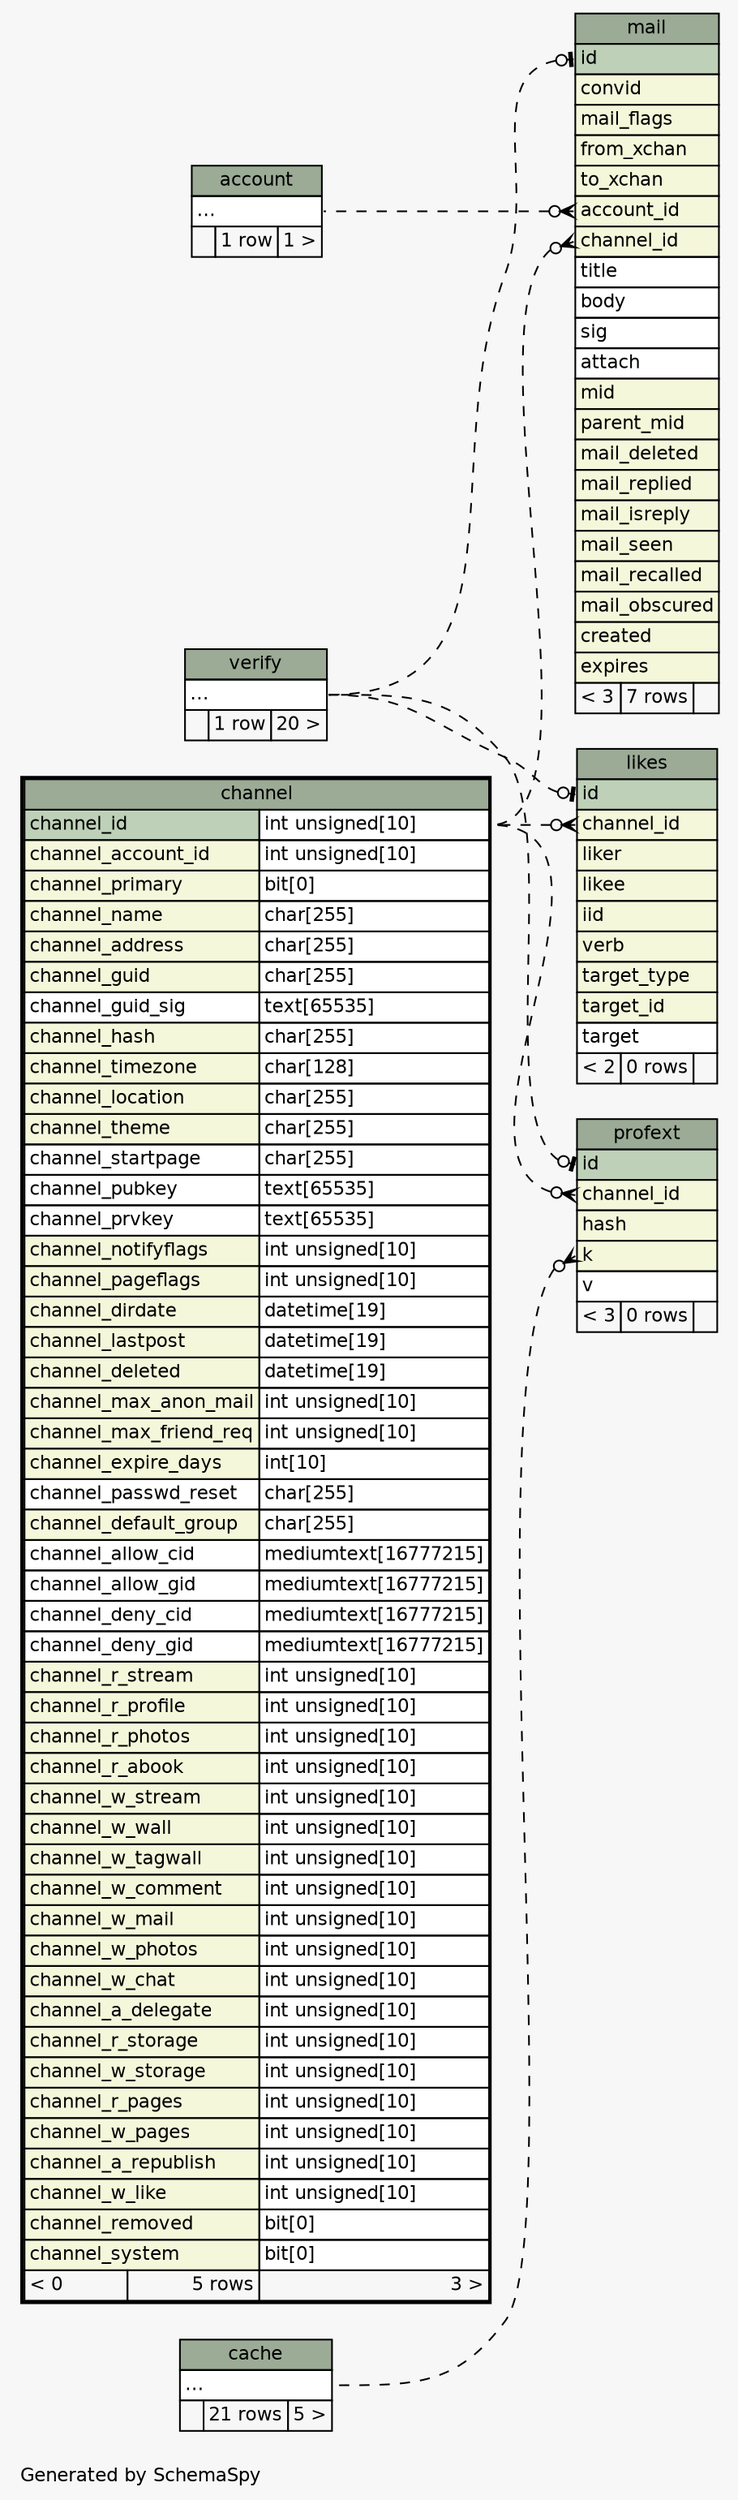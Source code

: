 // dot 2.26.3 on Linux 3.2.0-4-686-pae
// SchemaSpy rev 590
digraph "impliedTwoDegreesRelationshipsDiagram" {
  graph [
    rankdir="RL"
    bgcolor="#f7f7f7"
    label="\nGenerated by SchemaSpy"
    labeljust="l"
    nodesep="0.18"
    ranksep="0.46"
    fontname="Helvetica"
    fontsize="11"
  ];
  node [
    fontname="Helvetica"
    fontsize="11"
    shape="plaintext"
  ];
  edge [
    arrowsize="0.8"
  ];
  "likes":"channel_id":w -> "channel":"channel_id.type":e [arrowhead=none dir=back arrowtail=crowodot style=dashed];
  "likes":"id":w -> "verify":"elipses":e [arrowhead=none dir=back arrowtail=teeodot style=dashed];
  "mail":"account_id":w -> "account":"elipses":e [arrowhead=none dir=back arrowtail=crowodot style=dashed];
  "mail":"channel_id":w -> "channel":"channel_id.type":e [arrowhead=none dir=back arrowtail=crowodot style=dashed];
  "mail":"id":w -> "verify":"elipses":e [arrowhead=none dir=back arrowtail=teeodot style=dashed];
  "profext":"channel_id":w -> "channel":"channel_id.type":e [arrowhead=none dir=back arrowtail=crowodot style=dashed];
  "profext":"id":w -> "verify":"elipses":e [arrowhead=none dir=back arrowtail=teeodot style=dashed];
  "profext":"k":w -> "cache":"elipses":e [arrowhead=none dir=back arrowtail=crowodot style=dashed];
  "account" [
    label=<
    <TABLE BORDER="0" CELLBORDER="1" CELLSPACING="0" BGCOLOR="#ffffff">
      <TR><TD COLSPAN="3" BGCOLOR="#9bab96" ALIGN="CENTER">account</TD></TR>
      <TR><TD PORT="elipses" COLSPAN="3" ALIGN="LEFT">...</TD></TR>
      <TR><TD ALIGN="LEFT" BGCOLOR="#f7f7f7">  </TD><TD ALIGN="RIGHT" BGCOLOR="#f7f7f7">1 row</TD><TD ALIGN="RIGHT" BGCOLOR="#f7f7f7">1 &gt;</TD></TR>
    </TABLE>>
    URL="account.html"
    tooltip="account"
  ];
  "cache" [
    label=<
    <TABLE BORDER="0" CELLBORDER="1" CELLSPACING="0" BGCOLOR="#ffffff">
      <TR><TD COLSPAN="3" BGCOLOR="#9bab96" ALIGN="CENTER">cache</TD></TR>
      <TR><TD PORT="elipses" COLSPAN="3" ALIGN="LEFT">...</TD></TR>
      <TR><TD ALIGN="LEFT" BGCOLOR="#f7f7f7">  </TD><TD ALIGN="RIGHT" BGCOLOR="#f7f7f7">21 rows</TD><TD ALIGN="RIGHT" BGCOLOR="#f7f7f7">5 &gt;</TD></TR>
    </TABLE>>
    URL="cache.html"
    tooltip="cache"
  ];
  "channel" [
    label=<
    <TABLE BORDER="2" CELLBORDER="1" CELLSPACING="0" BGCOLOR="#ffffff">
      <TR><TD COLSPAN="3" BGCOLOR="#9bab96" ALIGN="CENTER">channel</TD></TR>
      <TR><TD PORT="channel_id" COLSPAN="2" BGCOLOR="#bed1b8" ALIGN="LEFT">channel_id</TD><TD PORT="channel_id.type" ALIGN="LEFT">int unsigned[10]</TD></TR>
      <TR><TD PORT="channel_account_id" COLSPAN="2" BGCOLOR="#f4f7da" ALIGN="LEFT">channel_account_id</TD><TD PORT="channel_account_id.type" ALIGN="LEFT">int unsigned[10]</TD></TR>
      <TR><TD PORT="channel_primary" COLSPAN="2" BGCOLOR="#f4f7da" ALIGN="LEFT">channel_primary</TD><TD PORT="channel_primary.type" ALIGN="LEFT">bit[0]</TD></TR>
      <TR><TD PORT="channel_name" COLSPAN="2" BGCOLOR="#f4f7da" ALIGN="LEFT">channel_name</TD><TD PORT="channel_name.type" ALIGN="LEFT">char[255]</TD></TR>
      <TR><TD PORT="channel_address" COLSPAN="2" BGCOLOR="#f4f7da" ALIGN="LEFT">channel_address</TD><TD PORT="channel_address.type" ALIGN="LEFT">char[255]</TD></TR>
      <TR><TD PORT="channel_guid" COLSPAN="2" BGCOLOR="#f4f7da" ALIGN="LEFT">channel_guid</TD><TD PORT="channel_guid.type" ALIGN="LEFT">char[255]</TD></TR>
      <TR><TD PORT="channel_guid_sig" COLSPAN="2" ALIGN="LEFT">channel_guid_sig</TD><TD PORT="channel_guid_sig.type" ALIGN="LEFT">text[65535]</TD></TR>
      <TR><TD PORT="channel_hash" COLSPAN="2" BGCOLOR="#f4f7da" ALIGN="LEFT">channel_hash</TD><TD PORT="channel_hash.type" ALIGN="LEFT">char[255]</TD></TR>
      <TR><TD PORT="channel_timezone" COLSPAN="2" BGCOLOR="#f4f7da" ALIGN="LEFT">channel_timezone</TD><TD PORT="channel_timezone.type" ALIGN="LEFT">char[128]</TD></TR>
      <TR><TD PORT="channel_location" COLSPAN="2" BGCOLOR="#f4f7da" ALIGN="LEFT">channel_location</TD><TD PORT="channel_location.type" ALIGN="LEFT">char[255]</TD></TR>
      <TR><TD PORT="channel_theme" COLSPAN="2" BGCOLOR="#f4f7da" ALIGN="LEFT">channel_theme</TD><TD PORT="channel_theme.type" ALIGN="LEFT">char[255]</TD></TR>
      <TR><TD PORT="channel_startpage" COLSPAN="2" ALIGN="LEFT">channel_startpage</TD><TD PORT="channel_startpage.type" ALIGN="LEFT">char[255]</TD></TR>
      <TR><TD PORT="channel_pubkey" COLSPAN="2" ALIGN="LEFT">channel_pubkey</TD><TD PORT="channel_pubkey.type" ALIGN="LEFT">text[65535]</TD></TR>
      <TR><TD PORT="channel_prvkey" COLSPAN="2" ALIGN="LEFT">channel_prvkey</TD><TD PORT="channel_prvkey.type" ALIGN="LEFT">text[65535]</TD></TR>
      <TR><TD PORT="channel_notifyflags" COLSPAN="2" BGCOLOR="#f4f7da" ALIGN="LEFT">channel_notifyflags</TD><TD PORT="channel_notifyflags.type" ALIGN="LEFT">int unsigned[10]</TD></TR>
      <TR><TD PORT="channel_pageflags" COLSPAN="2" BGCOLOR="#f4f7da" ALIGN="LEFT">channel_pageflags</TD><TD PORT="channel_pageflags.type" ALIGN="LEFT">int unsigned[10]</TD></TR>
      <TR><TD PORT="channel_dirdate" COLSPAN="2" BGCOLOR="#f4f7da" ALIGN="LEFT">channel_dirdate</TD><TD PORT="channel_dirdate.type" ALIGN="LEFT">datetime[19]</TD></TR>
      <TR><TD PORT="channel_lastpost" COLSPAN="2" BGCOLOR="#f4f7da" ALIGN="LEFT">channel_lastpost</TD><TD PORT="channel_lastpost.type" ALIGN="LEFT">datetime[19]</TD></TR>
      <TR><TD PORT="channel_deleted" COLSPAN="2" BGCOLOR="#f4f7da" ALIGN="LEFT">channel_deleted</TD><TD PORT="channel_deleted.type" ALIGN="LEFT">datetime[19]</TD></TR>
      <TR><TD PORT="channel_max_anon_mail" COLSPAN="2" BGCOLOR="#f4f7da" ALIGN="LEFT">channel_max_anon_mail</TD><TD PORT="channel_max_anon_mail.type" ALIGN="LEFT">int unsigned[10]</TD></TR>
      <TR><TD PORT="channel_max_friend_req" COLSPAN="2" BGCOLOR="#f4f7da" ALIGN="LEFT">channel_max_friend_req</TD><TD PORT="channel_max_friend_req.type" ALIGN="LEFT">int unsigned[10]</TD></TR>
      <TR><TD PORT="channel_expire_days" COLSPAN="2" BGCOLOR="#f4f7da" ALIGN="LEFT">channel_expire_days</TD><TD PORT="channel_expire_days.type" ALIGN="LEFT">int[10]</TD></TR>
      <TR><TD PORT="channel_passwd_reset" COLSPAN="2" ALIGN="LEFT">channel_passwd_reset</TD><TD PORT="channel_passwd_reset.type" ALIGN="LEFT">char[255]</TD></TR>
      <TR><TD PORT="channel_default_group" COLSPAN="2" BGCOLOR="#f4f7da" ALIGN="LEFT">channel_default_group</TD><TD PORT="channel_default_group.type" ALIGN="LEFT">char[255]</TD></TR>
      <TR><TD PORT="channel_allow_cid" COLSPAN="2" ALIGN="LEFT">channel_allow_cid</TD><TD PORT="channel_allow_cid.type" ALIGN="LEFT">mediumtext[16777215]</TD></TR>
      <TR><TD PORT="channel_allow_gid" COLSPAN="2" ALIGN="LEFT">channel_allow_gid</TD><TD PORT="channel_allow_gid.type" ALIGN="LEFT">mediumtext[16777215]</TD></TR>
      <TR><TD PORT="channel_deny_cid" COLSPAN="2" ALIGN="LEFT">channel_deny_cid</TD><TD PORT="channel_deny_cid.type" ALIGN="LEFT">mediumtext[16777215]</TD></TR>
      <TR><TD PORT="channel_deny_gid" COLSPAN="2" ALIGN="LEFT">channel_deny_gid</TD><TD PORT="channel_deny_gid.type" ALIGN="LEFT">mediumtext[16777215]</TD></TR>
      <TR><TD PORT="channel_r_stream" COLSPAN="2" BGCOLOR="#f4f7da" ALIGN="LEFT">channel_r_stream</TD><TD PORT="channel_r_stream.type" ALIGN="LEFT">int unsigned[10]</TD></TR>
      <TR><TD PORT="channel_r_profile" COLSPAN="2" BGCOLOR="#f4f7da" ALIGN="LEFT">channel_r_profile</TD><TD PORT="channel_r_profile.type" ALIGN="LEFT">int unsigned[10]</TD></TR>
      <TR><TD PORT="channel_r_photos" COLSPAN="2" BGCOLOR="#f4f7da" ALIGN="LEFT">channel_r_photos</TD><TD PORT="channel_r_photos.type" ALIGN="LEFT">int unsigned[10]</TD></TR>
      <TR><TD PORT="channel_r_abook" COLSPAN="2" BGCOLOR="#f4f7da" ALIGN="LEFT">channel_r_abook</TD><TD PORT="channel_r_abook.type" ALIGN="LEFT">int unsigned[10]</TD></TR>
      <TR><TD PORT="channel_w_stream" COLSPAN="2" BGCOLOR="#f4f7da" ALIGN="LEFT">channel_w_stream</TD><TD PORT="channel_w_stream.type" ALIGN="LEFT">int unsigned[10]</TD></TR>
      <TR><TD PORT="channel_w_wall" COLSPAN="2" BGCOLOR="#f4f7da" ALIGN="LEFT">channel_w_wall</TD><TD PORT="channel_w_wall.type" ALIGN="LEFT">int unsigned[10]</TD></TR>
      <TR><TD PORT="channel_w_tagwall" COLSPAN="2" BGCOLOR="#f4f7da" ALIGN="LEFT">channel_w_tagwall</TD><TD PORT="channel_w_tagwall.type" ALIGN="LEFT">int unsigned[10]</TD></TR>
      <TR><TD PORT="channel_w_comment" COLSPAN="2" BGCOLOR="#f4f7da" ALIGN="LEFT">channel_w_comment</TD><TD PORT="channel_w_comment.type" ALIGN="LEFT">int unsigned[10]</TD></TR>
      <TR><TD PORT="channel_w_mail" COLSPAN="2" BGCOLOR="#f4f7da" ALIGN="LEFT">channel_w_mail</TD><TD PORT="channel_w_mail.type" ALIGN="LEFT">int unsigned[10]</TD></TR>
      <TR><TD PORT="channel_w_photos" COLSPAN="2" BGCOLOR="#f4f7da" ALIGN="LEFT">channel_w_photos</TD><TD PORT="channel_w_photos.type" ALIGN="LEFT">int unsigned[10]</TD></TR>
      <TR><TD PORT="channel_w_chat" COLSPAN="2" BGCOLOR="#f4f7da" ALIGN="LEFT">channel_w_chat</TD><TD PORT="channel_w_chat.type" ALIGN="LEFT">int unsigned[10]</TD></TR>
      <TR><TD PORT="channel_a_delegate" COLSPAN="2" BGCOLOR="#f4f7da" ALIGN="LEFT">channel_a_delegate</TD><TD PORT="channel_a_delegate.type" ALIGN="LEFT">int unsigned[10]</TD></TR>
      <TR><TD PORT="channel_r_storage" COLSPAN="2" BGCOLOR="#f4f7da" ALIGN="LEFT">channel_r_storage</TD><TD PORT="channel_r_storage.type" ALIGN="LEFT">int unsigned[10]</TD></TR>
      <TR><TD PORT="channel_w_storage" COLSPAN="2" BGCOLOR="#f4f7da" ALIGN="LEFT">channel_w_storage</TD><TD PORT="channel_w_storage.type" ALIGN="LEFT">int unsigned[10]</TD></TR>
      <TR><TD PORT="channel_r_pages" COLSPAN="2" BGCOLOR="#f4f7da" ALIGN="LEFT">channel_r_pages</TD><TD PORT="channel_r_pages.type" ALIGN="LEFT">int unsigned[10]</TD></TR>
      <TR><TD PORT="channel_w_pages" COLSPAN="2" BGCOLOR="#f4f7da" ALIGN="LEFT">channel_w_pages</TD><TD PORT="channel_w_pages.type" ALIGN="LEFT">int unsigned[10]</TD></TR>
      <TR><TD PORT="channel_a_republish" COLSPAN="2" BGCOLOR="#f4f7da" ALIGN="LEFT">channel_a_republish</TD><TD PORT="channel_a_republish.type" ALIGN="LEFT">int unsigned[10]</TD></TR>
      <TR><TD PORT="channel_w_like" COLSPAN="2" BGCOLOR="#f4f7da" ALIGN="LEFT">channel_w_like</TD><TD PORT="channel_w_like.type" ALIGN="LEFT">int unsigned[10]</TD></TR>
      <TR><TD PORT="channel_removed" COLSPAN="2" BGCOLOR="#f4f7da" ALIGN="LEFT">channel_removed</TD><TD PORT="channel_removed.type" ALIGN="LEFT">bit[0]</TD></TR>
      <TR><TD PORT="channel_system" COLSPAN="2" BGCOLOR="#f4f7da" ALIGN="LEFT">channel_system</TD><TD PORT="channel_system.type" ALIGN="LEFT">bit[0]</TD></TR>
      <TR><TD ALIGN="LEFT" BGCOLOR="#f7f7f7">&lt; 0</TD><TD ALIGN="RIGHT" BGCOLOR="#f7f7f7">5 rows</TD><TD ALIGN="RIGHT" BGCOLOR="#f7f7f7">3 &gt;</TD></TR>
    </TABLE>>
    URL="channel.html"
    tooltip="channel"
  ];
  "likes" [
    label=<
    <TABLE BORDER="0" CELLBORDER="1" CELLSPACING="0" BGCOLOR="#ffffff">
      <TR><TD COLSPAN="3" BGCOLOR="#9bab96" ALIGN="CENTER">likes</TD></TR>
      <TR><TD PORT="id" COLSPAN="3" BGCOLOR="#bed1b8" ALIGN="LEFT">id</TD></TR>
      <TR><TD PORT="channel_id" COLSPAN="3" BGCOLOR="#f4f7da" ALIGN="LEFT">channel_id</TD></TR>
      <TR><TD PORT="liker" COLSPAN="3" BGCOLOR="#f4f7da" ALIGN="LEFT">liker</TD></TR>
      <TR><TD PORT="likee" COLSPAN="3" BGCOLOR="#f4f7da" ALIGN="LEFT">likee</TD></TR>
      <TR><TD PORT="iid" COLSPAN="3" BGCOLOR="#f4f7da" ALIGN="LEFT">iid</TD></TR>
      <TR><TD PORT="verb" COLSPAN="3" BGCOLOR="#f4f7da" ALIGN="LEFT">verb</TD></TR>
      <TR><TD PORT="target_type" COLSPAN="3" BGCOLOR="#f4f7da" ALIGN="LEFT">target_type</TD></TR>
      <TR><TD PORT="target_id" COLSPAN="3" BGCOLOR="#f4f7da" ALIGN="LEFT">target_id</TD></TR>
      <TR><TD PORT="target" COLSPAN="3" ALIGN="LEFT">target</TD></TR>
      <TR><TD ALIGN="LEFT" BGCOLOR="#f7f7f7">&lt; 2</TD><TD ALIGN="RIGHT" BGCOLOR="#f7f7f7">0 rows</TD><TD ALIGN="RIGHT" BGCOLOR="#f7f7f7">  </TD></TR>
    </TABLE>>
    URL="likes.html"
    tooltip="likes"
  ];
  "mail" [
    label=<
    <TABLE BORDER="0" CELLBORDER="1" CELLSPACING="0" BGCOLOR="#ffffff">
      <TR><TD COLSPAN="3" BGCOLOR="#9bab96" ALIGN="CENTER">mail</TD></TR>
      <TR><TD PORT="id" COLSPAN="3" BGCOLOR="#bed1b8" ALIGN="LEFT">id</TD></TR>
      <TR><TD PORT="convid" COLSPAN="3" BGCOLOR="#f4f7da" ALIGN="LEFT">convid</TD></TR>
      <TR><TD PORT="mail_flags" COLSPAN="3" BGCOLOR="#f4f7da" ALIGN="LEFT">mail_flags</TD></TR>
      <TR><TD PORT="from_xchan" COLSPAN="3" BGCOLOR="#f4f7da" ALIGN="LEFT">from_xchan</TD></TR>
      <TR><TD PORT="to_xchan" COLSPAN="3" BGCOLOR="#f4f7da" ALIGN="LEFT">to_xchan</TD></TR>
      <TR><TD PORT="account_id" COLSPAN="3" BGCOLOR="#f4f7da" ALIGN="LEFT">account_id</TD></TR>
      <TR><TD PORT="channel_id" COLSPAN="3" BGCOLOR="#f4f7da" ALIGN="LEFT">channel_id</TD></TR>
      <TR><TD PORT="title" COLSPAN="3" ALIGN="LEFT">title</TD></TR>
      <TR><TD PORT="body" COLSPAN="3" ALIGN="LEFT">body</TD></TR>
      <TR><TD PORT="sig" COLSPAN="3" ALIGN="LEFT">sig</TD></TR>
      <TR><TD PORT="attach" COLSPAN="3" ALIGN="LEFT">attach</TD></TR>
      <TR><TD PORT="mid" COLSPAN="3" BGCOLOR="#f4f7da" ALIGN="LEFT">mid</TD></TR>
      <TR><TD PORT="parent_mid" COLSPAN="3" BGCOLOR="#f4f7da" ALIGN="LEFT">parent_mid</TD></TR>
      <TR><TD PORT="mail_deleted" COLSPAN="3" BGCOLOR="#f4f7da" ALIGN="LEFT">mail_deleted</TD></TR>
      <TR><TD PORT="mail_replied" COLSPAN="3" BGCOLOR="#f4f7da" ALIGN="LEFT">mail_replied</TD></TR>
      <TR><TD PORT="mail_isreply" COLSPAN="3" BGCOLOR="#f4f7da" ALIGN="LEFT">mail_isreply</TD></TR>
      <TR><TD PORT="mail_seen" COLSPAN="3" BGCOLOR="#f4f7da" ALIGN="LEFT">mail_seen</TD></TR>
      <TR><TD PORT="mail_recalled" COLSPAN="3" BGCOLOR="#f4f7da" ALIGN="LEFT">mail_recalled</TD></TR>
      <TR><TD PORT="mail_obscured" COLSPAN="3" BGCOLOR="#f4f7da" ALIGN="LEFT">mail_obscured</TD></TR>
      <TR><TD PORT="created" COLSPAN="3" BGCOLOR="#f4f7da" ALIGN="LEFT">created</TD></TR>
      <TR><TD PORT="expires" COLSPAN="3" BGCOLOR="#f4f7da" ALIGN="LEFT">expires</TD></TR>
      <TR><TD ALIGN="LEFT" BGCOLOR="#f7f7f7">&lt; 3</TD><TD ALIGN="RIGHT" BGCOLOR="#f7f7f7">7 rows</TD><TD ALIGN="RIGHT" BGCOLOR="#f7f7f7">  </TD></TR>
    </TABLE>>
    URL="mail.html"
    tooltip="mail"
  ];
  "profext" [
    label=<
    <TABLE BORDER="0" CELLBORDER="1" CELLSPACING="0" BGCOLOR="#ffffff">
      <TR><TD COLSPAN="3" BGCOLOR="#9bab96" ALIGN="CENTER">profext</TD></TR>
      <TR><TD PORT="id" COLSPAN="3" BGCOLOR="#bed1b8" ALIGN="LEFT">id</TD></TR>
      <TR><TD PORT="channel_id" COLSPAN="3" BGCOLOR="#f4f7da" ALIGN="LEFT">channel_id</TD></TR>
      <TR><TD PORT="hash" COLSPAN="3" BGCOLOR="#f4f7da" ALIGN="LEFT">hash</TD></TR>
      <TR><TD PORT="k" COLSPAN="3" BGCOLOR="#f4f7da" ALIGN="LEFT">k</TD></TR>
      <TR><TD PORT="v" COLSPAN="3" ALIGN="LEFT">v</TD></TR>
      <TR><TD ALIGN="LEFT" BGCOLOR="#f7f7f7">&lt; 3</TD><TD ALIGN="RIGHT" BGCOLOR="#f7f7f7">0 rows</TD><TD ALIGN="RIGHT" BGCOLOR="#f7f7f7">  </TD></TR>
    </TABLE>>
    URL="profext.html"
    tooltip="profext"
  ];
  "verify" [
    label=<
    <TABLE BORDER="0" CELLBORDER="1" CELLSPACING="0" BGCOLOR="#ffffff">
      <TR><TD COLSPAN="3" BGCOLOR="#9bab96" ALIGN="CENTER">verify</TD></TR>
      <TR><TD PORT="elipses" COLSPAN="3" ALIGN="LEFT">...</TD></TR>
      <TR><TD ALIGN="LEFT" BGCOLOR="#f7f7f7">  </TD><TD ALIGN="RIGHT" BGCOLOR="#f7f7f7">1 row</TD><TD ALIGN="RIGHT" BGCOLOR="#f7f7f7">20 &gt;</TD></TR>
    </TABLE>>
    URL="verify.html"
    tooltip="verify"
  ];
}
